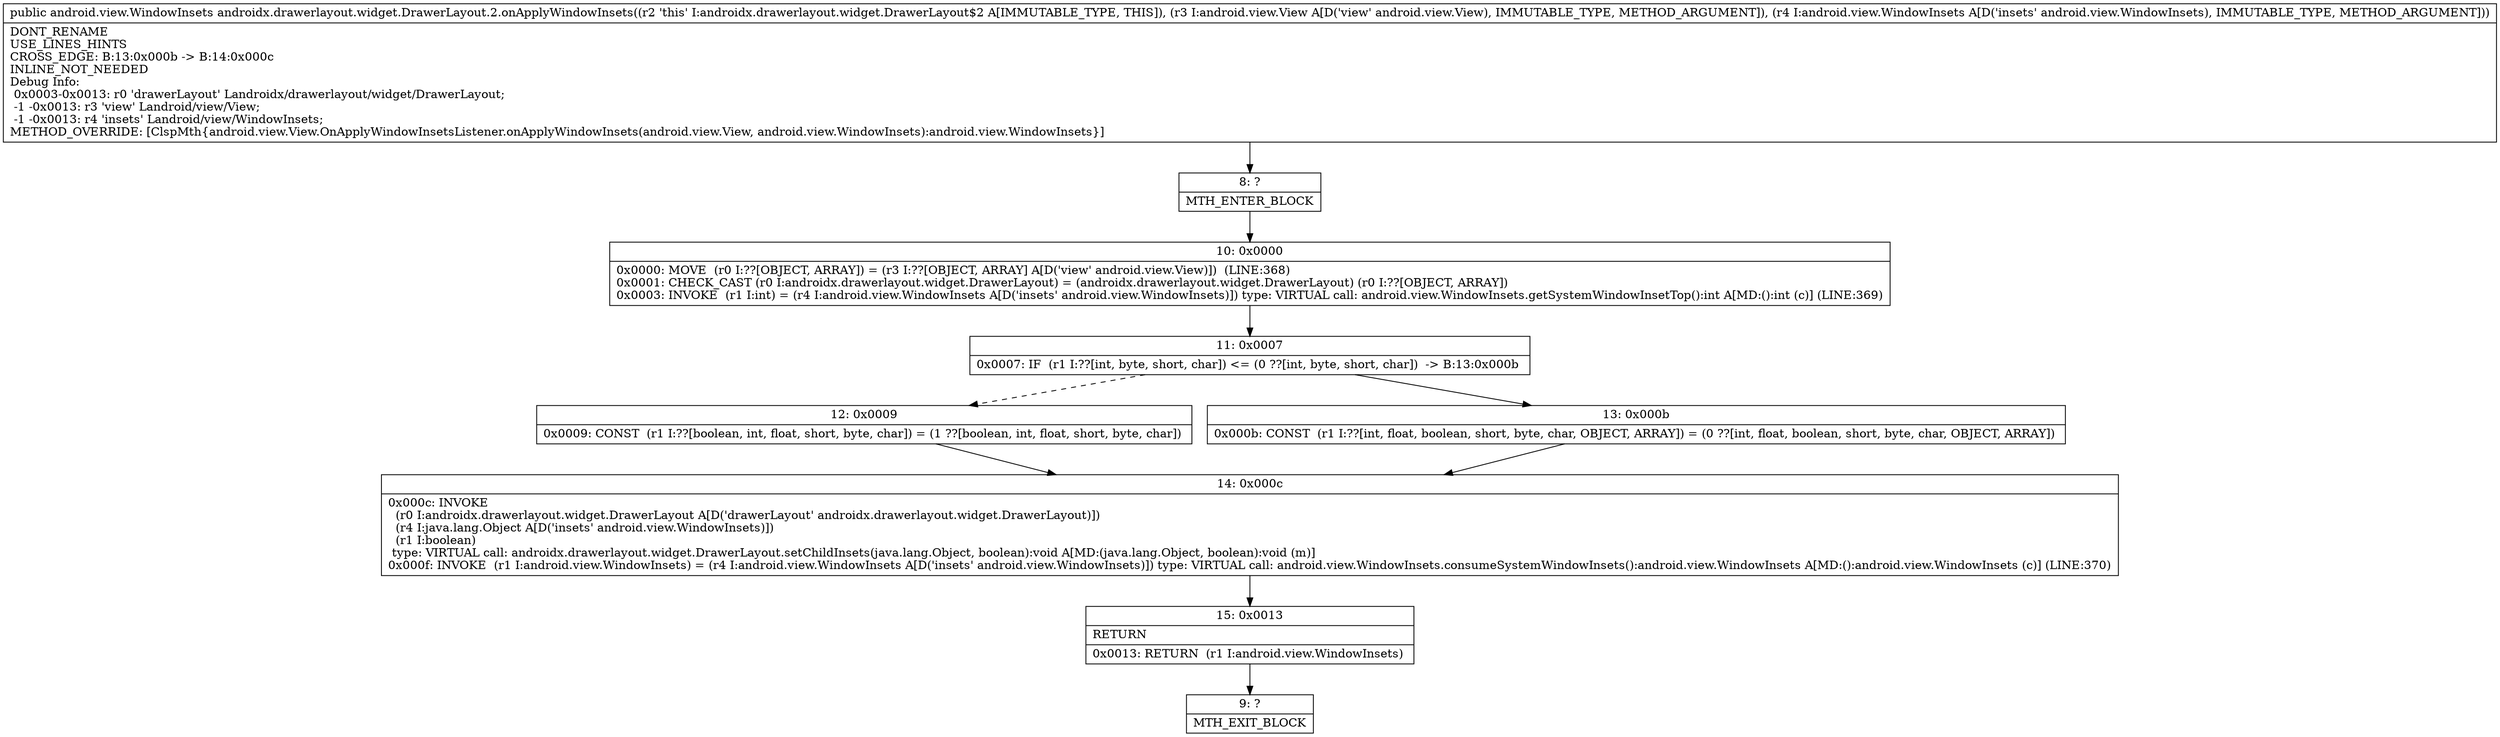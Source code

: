 digraph "CFG forandroidx.drawerlayout.widget.DrawerLayout.2.onApplyWindowInsets(Landroid\/view\/View;Landroid\/view\/WindowInsets;)Landroid\/view\/WindowInsets;" {
Node_8 [shape=record,label="{8\:\ ?|MTH_ENTER_BLOCK\l}"];
Node_10 [shape=record,label="{10\:\ 0x0000|0x0000: MOVE  (r0 I:??[OBJECT, ARRAY]) = (r3 I:??[OBJECT, ARRAY] A[D('view' android.view.View)])  (LINE:368)\l0x0001: CHECK_CAST (r0 I:androidx.drawerlayout.widget.DrawerLayout) = (androidx.drawerlayout.widget.DrawerLayout) (r0 I:??[OBJECT, ARRAY]) \l0x0003: INVOKE  (r1 I:int) = (r4 I:android.view.WindowInsets A[D('insets' android.view.WindowInsets)]) type: VIRTUAL call: android.view.WindowInsets.getSystemWindowInsetTop():int A[MD:():int (c)] (LINE:369)\l}"];
Node_11 [shape=record,label="{11\:\ 0x0007|0x0007: IF  (r1 I:??[int, byte, short, char]) \<= (0 ??[int, byte, short, char])  \-\> B:13:0x000b \l}"];
Node_12 [shape=record,label="{12\:\ 0x0009|0x0009: CONST  (r1 I:??[boolean, int, float, short, byte, char]) = (1 ??[boolean, int, float, short, byte, char]) \l}"];
Node_14 [shape=record,label="{14\:\ 0x000c|0x000c: INVOKE  \l  (r0 I:androidx.drawerlayout.widget.DrawerLayout A[D('drawerLayout' androidx.drawerlayout.widget.DrawerLayout)])\l  (r4 I:java.lang.Object A[D('insets' android.view.WindowInsets)])\l  (r1 I:boolean)\l type: VIRTUAL call: androidx.drawerlayout.widget.DrawerLayout.setChildInsets(java.lang.Object, boolean):void A[MD:(java.lang.Object, boolean):void (m)]\l0x000f: INVOKE  (r1 I:android.view.WindowInsets) = (r4 I:android.view.WindowInsets A[D('insets' android.view.WindowInsets)]) type: VIRTUAL call: android.view.WindowInsets.consumeSystemWindowInsets():android.view.WindowInsets A[MD:():android.view.WindowInsets (c)] (LINE:370)\l}"];
Node_15 [shape=record,label="{15\:\ 0x0013|RETURN\l|0x0013: RETURN  (r1 I:android.view.WindowInsets) \l}"];
Node_9 [shape=record,label="{9\:\ ?|MTH_EXIT_BLOCK\l}"];
Node_13 [shape=record,label="{13\:\ 0x000b|0x000b: CONST  (r1 I:??[int, float, boolean, short, byte, char, OBJECT, ARRAY]) = (0 ??[int, float, boolean, short, byte, char, OBJECT, ARRAY]) \l}"];
MethodNode[shape=record,label="{public android.view.WindowInsets androidx.drawerlayout.widget.DrawerLayout.2.onApplyWindowInsets((r2 'this' I:androidx.drawerlayout.widget.DrawerLayout$2 A[IMMUTABLE_TYPE, THIS]), (r3 I:android.view.View A[D('view' android.view.View), IMMUTABLE_TYPE, METHOD_ARGUMENT]), (r4 I:android.view.WindowInsets A[D('insets' android.view.WindowInsets), IMMUTABLE_TYPE, METHOD_ARGUMENT]))  | DONT_RENAME\lUSE_LINES_HINTS\lCROSS_EDGE: B:13:0x000b \-\> B:14:0x000c\lINLINE_NOT_NEEDED\lDebug Info:\l  0x0003\-0x0013: r0 'drawerLayout' Landroidx\/drawerlayout\/widget\/DrawerLayout;\l  \-1 \-0x0013: r3 'view' Landroid\/view\/View;\l  \-1 \-0x0013: r4 'insets' Landroid\/view\/WindowInsets;\lMETHOD_OVERRIDE: [ClspMth\{android.view.View.OnApplyWindowInsetsListener.onApplyWindowInsets(android.view.View, android.view.WindowInsets):android.view.WindowInsets\}]\l}"];
MethodNode -> Node_8;Node_8 -> Node_10;
Node_10 -> Node_11;
Node_11 -> Node_12[style=dashed];
Node_11 -> Node_13;
Node_12 -> Node_14;
Node_14 -> Node_15;
Node_15 -> Node_9;
Node_13 -> Node_14;
}

